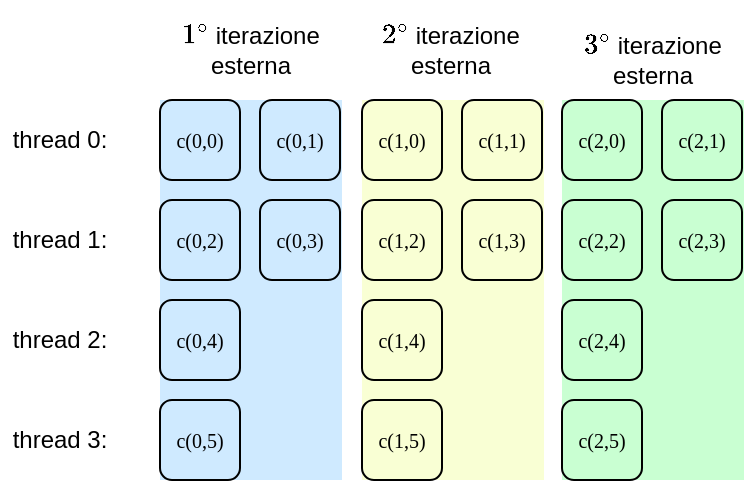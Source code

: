 <mxfile version="24.7.17">
  <diagram name="Pagina-1" id="r82ZDPYSJw3-WVpSnr3U">
    <mxGraphModel dx="568" dy="329" grid="1" gridSize="10" guides="1" tooltips="1" connect="1" arrows="1" fold="1" page="1" pageScale="1" pageWidth="827" pageHeight="1169" math="1" shadow="0">
      <root>
        <mxCell id="0" />
        <mxCell id="1" parent="0" />
        <mxCell id="0NcazuiiNFSr5XM73g2q-91" value="" style="rounded=0;whiteSpace=wrap;html=1;fillColor=#F9FFD4;strokeColor=none;gradientColor=none;" vertex="1" parent="1">
          <mxGeometry x="460" y="240" width="91" height="190" as="geometry" />
        </mxCell>
        <mxCell id="0NcazuiiNFSr5XM73g2q-92" value="" style="rounded=0;whiteSpace=wrap;html=1;fillColor=#C9FFD2;strokeColor=none;gradientColor=none;" vertex="1" parent="1">
          <mxGeometry x="560" y="240" width="91" height="190" as="geometry" />
        </mxCell>
        <mxCell id="0NcazuiiNFSr5XM73g2q-93" value="" style="rounded=0;whiteSpace=wrap;html=1;fillColor=#CFEAFF;strokeColor=none;gradientColor=none;" vertex="1" parent="1">
          <mxGeometry x="359" y="240" width="91" height="190" as="geometry" />
        </mxCell>
        <mxCell id="0NcazuiiNFSr5XM73g2q-94" value="thread 0:" style="text;html=1;align=center;verticalAlign=middle;whiteSpace=wrap;rounded=0;" vertex="1" parent="1">
          <mxGeometry x="279" y="240" width="60" height="40" as="geometry" />
        </mxCell>
        <mxCell id="0NcazuiiNFSr5XM73g2q-95" value="thread 1:" style="text;html=1;align=center;verticalAlign=middle;whiteSpace=wrap;rounded=0;" vertex="1" parent="1">
          <mxGeometry x="279" y="290" width="60" height="40" as="geometry" />
        </mxCell>
        <mxCell id="0NcazuiiNFSr5XM73g2q-96" value="thread 2:" style="text;html=1;align=center;verticalAlign=middle;whiteSpace=wrap;rounded=0;" vertex="1" parent="1">
          <mxGeometry x="279" y="340" width="60" height="40" as="geometry" />
        </mxCell>
        <mxCell id="0NcazuiiNFSr5XM73g2q-97" value="thread 3:" style="text;html=1;align=center;verticalAlign=middle;whiteSpace=wrap;rounded=0;fontColor=#000000;" vertex="1" parent="1">
          <mxGeometry x="279" y="390" width="60" height="40" as="geometry" />
        </mxCell>
        <mxCell id="0NcazuiiNFSr5XM73g2q-98" value="c(0,0)" style="rounded=1;whiteSpace=wrap;html=1;fillColor=none;fontFamily=Lucida Console;fontSize=10;" vertex="1" parent="1">
          <mxGeometry x="359" y="240" width="40" height="40" as="geometry" />
        </mxCell>
        <mxCell id="0NcazuiiNFSr5XM73g2q-99" value="&lt;span style=&quot;font-family: &amp;quot;Lucida Console&amp;quot;; font-size: 10px;&quot;&gt;c(0,1)&lt;/span&gt;" style="rounded=1;whiteSpace=wrap;html=1;fillColor=none;" vertex="1" parent="1">
          <mxGeometry x="409" y="240" width="40" height="40" as="geometry" />
        </mxCell>
        <mxCell id="0NcazuiiNFSr5XM73g2q-100" value="c(0,2)" style="rounded=1;whiteSpace=wrap;html=1;fillColor=none;fontFamily=Lucida Console;fontSize=10;" vertex="1" parent="1">
          <mxGeometry x="359" y="290" width="40" height="40" as="geometry" />
        </mxCell>
        <mxCell id="0NcazuiiNFSr5XM73g2q-101" value="&lt;span style=&quot;font-family: &amp;quot;Lucida Console&amp;quot;; font-size: 10px;&quot;&gt;c(0,3)&lt;/span&gt;" style="rounded=1;whiteSpace=wrap;html=1;fillColor=none;" vertex="1" parent="1">
          <mxGeometry x="409" y="290" width="40" height="40" as="geometry" />
        </mxCell>
        <mxCell id="0NcazuiiNFSr5XM73g2q-102" value="c(0,4)" style="rounded=1;whiteSpace=wrap;html=1;fillColor=none;fontFamily=Lucida Console;fontSize=10;" vertex="1" parent="1">
          <mxGeometry x="359" y="340" width="40" height="40" as="geometry" />
        </mxCell>
        <mxCell id="0NcazuiiNFSr5XM73g2q-103" value="c(0,5)" style="rounded=1;whiteSpace=wrap;html=1;fillColor=none;fontFamily=Lucida Console;fontSize=10;" vertex="1" parent="1">
          <mxGeometry x="359" y="390" width="40" height="40" as="geometry" />
        </mxCell>
        <mxCell id="0NcazuiiNFSr5XM73g2q-104" value="c(1,0)" style="rounded=1;whiteSpace=wrap;html=1;fillColor=none;fontFamily=Lucida Console;fontSize=10;" vertex="1" parent="1">
          <mxGeometry x="460" y="240" width="40" height="40" as="geometry" />
        </mxCell>
        <mxCell id="0NcazuiiNFSr5XM73g2q-105" value="&lt;span style=&quot;font-family: &amp;quot;Lucida Console&amp;quot;; font-size: 10px;&quot;&gt;c(1,1)&lt;/span&gt;" style="rounded=1;whiteSpace=wrap;html=1;fillColor=none;" vertex="1" parent="1">
          <mxGeometry x="510" y="240" width="40" height="40" as="geometry" />
        </mxCell>
        <mxCell id="0NcazuiiNFSr5XM73g2q-106" value="c(1,2)" style="rounded=1;whiteSpace=wrap;html=1;fillColor=none;fontFamily=Lucida Console;fontSize=10;" vertex="1" parent="1">
          <mxGeometry x="460" y="290" width="40" height="40" as="geometry" />
        </mxCell>
        <mxCell id="0NcazuiiNFSr5XM73g2q-107" value="&lt;span style=&quot;font-family: &amp;quot;Lucida Console&amp;quot;; font-size: 10px;&quot;&gt;c(1,3)&lt;/span&gt;" style="rounded=1;whiteSpace=wrap;html=1;fillColor=none;" vertex="1" parent="1">
          <mxGeometry x="510" y="290" width="40" height="40" as="geometry" />
        </mxCell>
        <mxCell id="0NcazuiiNFSr5XM73g2q-108" value="c(1,4)" style="rounded=1;whiteSpace=wrap;html=1;fillColor=none;fontFamily=Lucida Console;fontSize=10;" vertex="1" parent="1">
          <mxGeometry x="460" y="340" width="40" height="40" as="geometry" />
        </mxCell>
        <mxCell id="0NcazuiiNFSr5XM73g2q-109" value="c(1,5)" style="rounded=1;whiteSpace=wrap;html=1;fillColor=none;fontFamily=Lucida Console;fontSize=10;" vertex="1" parent="1">
          <mxGeometry x="460" y="390" width="40" height="40" as="geometry" />
        </mxCell>
        <mxCell id="0NcazuiiNFSr5XM73g2q-110" value="c(2,0)" style="rounded=1;whiteSpace=wrap;html=1;fillColor=none;fontFamily=Lucida Console;fontSize=10;" vertex="1" parent="1">
          <mxGeometry x="560" y="240" width="40" height="40" as="geometry" />
        </mxCell>
        <mxCell id="0NcazuiiNFSr5XM73g2q-111" value="&lt;span style=&quot;font-family: &amp;quot;Lucida Console&amp;quot;; font-size: 10px;&quot;&gt;c(2,1)&lt;/span&gt;" style="rounded=1;whiteSpace=wrap;html=1;fillColor=none;" vertex="1" parent="1">
          <mxGeometry x="610" y="240" width="40" height="40" as="geometry" />
        </mxCell>
        <mxCell id="0NcazuiiNFSr5XM73g2q-112" value="c(2,2)" style="rounded=1;whiteSpace=wrap;html=1;fillColor=none;fontFamily=Lucida Console;fontSize=10;" vertex="1" parent="1">
          <mxGeometry x="560" y="290" width="40" height="40" as="geometry" />
        </mxCell>
        <mxCell id="0NcazuiiNFSr5XM73g2q-113" value="&lt;span style=&quot;font-family: &amp;quot;Lucida Console&amp;quot;; font-size: 10px;&quot;&gt;c(2,3)&lt;/span&gt;" style="rounded=1;whiteSpace=wrap;html=1;fillColor=none;" vertex="1" parent="1">
          <mxGeometry x="610" y="290" width="40" height="40" as="geometry" />
        </mxCell>
        <mxCell id="0NcazuiiNFSr5XM73g2q-114" value="c(2,4)" style="rounded=1;whiteSpace=wrap;html=1;fillColor=none;fontFamily=Lucida Console;fontSize=10;" vertex="1" parent="1">
          <mxGeometry x="560" y="340" width="40" height="40" as="geometry" />
        </mxCell>
        <mxCell id="0NcazuiiNFSr5XM73g2q-115" value="c(2,5)" style="rounded=1;whiteSpace=wrap;html=1;fillColor=none;fontFamily=Lucida Console;fontSize=10;" vertex="1" parent="1">
          <mxGeometry x="560" y="390" width="40" height="40" as="geometry" />
        </mxCell>
        <mxCell id="0NcazuiiNFSr5XM73g2q-116" value="\(1^\circ\) iterazione esterna" style="text;html=1;align=center;verticalAlign=middle;whiteSpace=wrap;rounded=0;" vertex="1" parent="1">
          <mxGeometry x="359" y="190" width="91" height="50" as="geometry" />
        </mxCell>
        <mxCell id="0NcazuiiNFSr5XM73g2q-117" value="\(2^\circ\) iterazione esterna" style="text;html=1;align=center;verticalAlign=middle;whiteSpace=wrap;rounded=0;" vertex="1" parent="1">
          <mxGeometry x="459" y="190" width="91" height="50" as="geometry" />
        </mxCell>
        <mxCell id="0NcazuiiNFSr5XM73g2q-118" value="\(3^\circ\)&amp;nbsp;iterazione esterna" style="text;html=1;align=center;verticalAlign=middle;whiteSpace=wrap;rounded=0;" vertex="1" parent="1">
          <mxGeometry x="560" y="200" width="91" height="40" as="geometry" />
        </mxCell>
      </root>
    </mxGraphModel>
  </diagram>
</mxfile>
